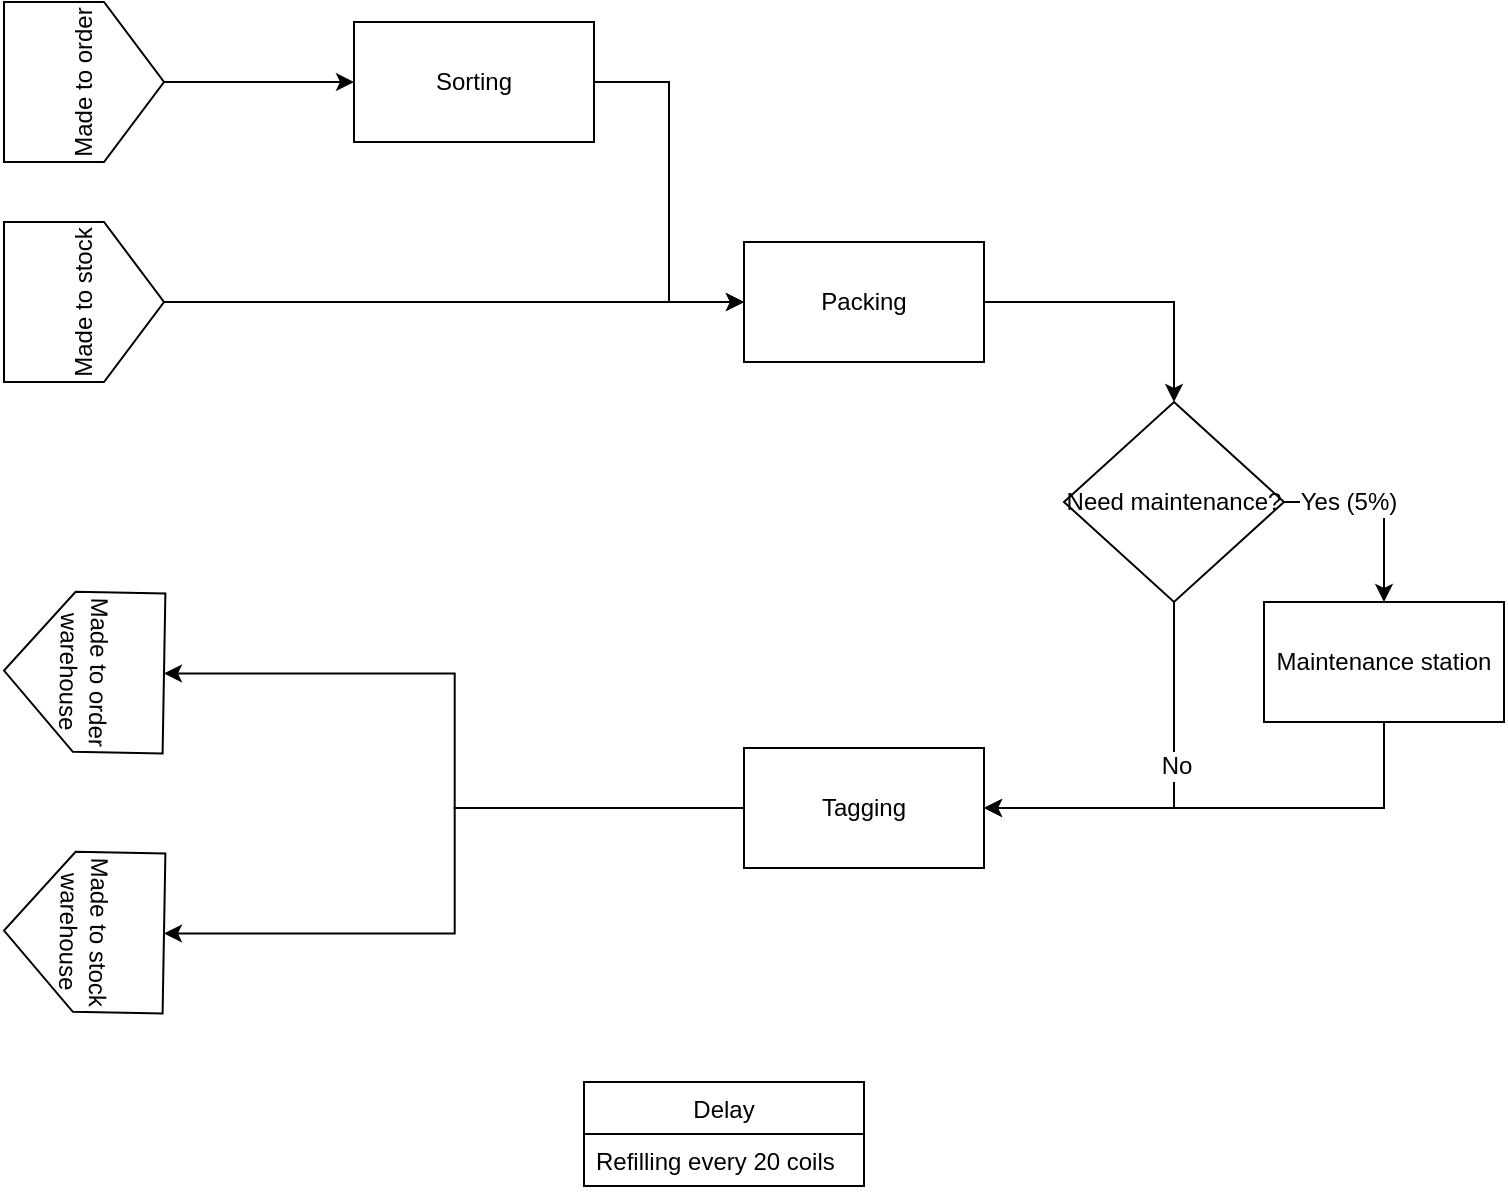 <mxfile version="10.7.5" type="github"><diagram id="MQRJOGoQG2OJpwe8xgmZ" name="Page-1"><mxGraphModel dx="998" dy="553" grid="1" gridSize="10" guides="1" tooltips="1" connect="1" arrows="1" fold="1" page="1" pageScale="1" pageWidth="850" pageHeight="1100" math="0" shadow="0"><root><mxCell id="0"/><mxCell id="1" parent="0"/><mxCell id="20s-4BES6m9M2UD4s7TP-4" style="edgeStyle=orthogonalEdgeStyle;rounded=0;orthogonalLoop=1;jettySize=auto;html=1;exitX=0.5;exitY=1;exitDx=0;exitDy=0;entryX=0;entryY=0.5;entryDx=0;entryDy=0;" parent="1" source="hUiGlmnoALGMQ3ZnCCEV-1" target="hUiGlmnoALGMQ3ZnCCEV-28" edge="1"><mxGeometry relative="1" as="geometry"><mxPoint x="405" y="240" as="targetPoint"/></mxGeometry></mxCell><mxCell id="hUiGlmnoALGMQ3ZnCCEV-1" value="Made to order" style="shape=offPageConnector;whiteSpace=wrap;html=1;rotation=-90;" parent="1" vertex="1"><mxGeometry x="130" y="200" width="80" height="80" as="geometry"/></mxCell><mxCell id="hUiGlmnoALGMQ3ZnCCEV-21" value="Made to order warehouse" style="shape=offPageConnector;whiteSpace=wrap;html=1;rotation=91;size=0.439;" parent="1" vertex="1"><mxGeometry x="130" y="495" width="80" height="80" as="geometry"/></mxCell><mxCell id="8GHodQ_18b_BcurKWbE8-4" style="edgeStyle=orthogonalEdgeStyle;rounded=0;orthogonalLoop=1;jettySize=auto;html=1;exitX=1;exitY=0.5;exitDx=0;exitDy=0;entryX=0;entryY=0.5;entryDx=0;entryDy=0;" edge="1" parent="1" source="hUiGlmnoALGMQ3ZnCCEV-28" target="8GHodQ_18b_BcurKWbE8-2"><mxGeometry relative="1" as="geometry"/></mxCell><mxCell id="hUiGlmnoALGMQ3ZnCCEV-28" value="Sorting" style="rounded=0;whiteSpace=wrap;html=1;" parent="1" vertex="1"><mxGeometry x="305" y="210" width="120" height="60" as="geometry"/></mxCell><mxCell id="8GHodQ_18b_BcurKWbE8-7" style="edgeStyle=orthogonalEdgeStyle;rounded=0;orthogonalLoop=1;jettySize=auto;html=1;exitX=0;exitY=0.5;exitDx=0;exitDy=0;entryX=0.5;entryY=0;entryDx=0;entryDy=0;" edge="1" parent="1" source="hUiGlmnoALGMQ3ZnCCEV-31" target="8GHodQ_18b_BcurKWbE8-6"><mxGeometry relative="1" as="geometry"/></mxCell><mxCell id="8GHodQ_18b_BcurKWbE8-8" style="edgeStyle=orthogonalEdgeStyle;rounded=0;orthogonalLoop=1;jettySize=auto;html=1;exitX=0;exitY=0.5;exitDx=0;exitDy=0;entryX=0.5;entryY=0;entryDx=0;entryDy=0;" edge="1" parent="1" source="hUiGlmnoALGMQ3ZnCCEV-31" target="hUiGlmnoALGMQ3ZnCCEV-21"><mxGeometry relative="1" as="geometry"/></mxCell><mxCell id="hUiGlmnoALGMQ3ZnCCEV-31" value="Tagging" style="rounded=0;whiteSpace=wrap;html=1;" parent="1" vertex="1"><mxGeometry x="500" y="573" width="120" height="60" as="geometry"/></mxCell><mxCell id="8GHodQ_18b_BcurKWbE8-3" style="edgeStyle=orthogonalEdgeStyle;rounded=0;orthogonalLoop=1;jettySize=auto;html=1;exitX=0.5;exitY=1;exitDx=0;exitDy=0;" edge="1" parent="1" source="8GHodQ_18b_BcurKWbE8-1" target="8GHodQ_18b_BcurKWbE8-2"><mxGeometry relative="1" as="geometry"/></mxCell><mxCell id="8GHodQ_18b_BcurKWbE8-1" value="Made to stock" style="shape=offPageConnector;whiteSpace=wrap;html=1;rotation=-90;" vertex="1" parent="1"><mxGeometry x="130" y="310" width="80" height="80" as="geometry"/></mxCell><mxCell id="8GHodQ_18b_BcurKWbE8-10" style="edgeStyle=orthogonalEdgeStyle;rounded=0;orthogonalLoop=1;jettySize=auto;html=1;exitX=1;exitY=0.5;exitDx=0;exitDy=0;entryX=0.5;entryY=0;entryDx=0;entryDy=0;" edge="1" parent="1" source="8GHodQ_18b_BcurKWbE8-2" target="8GHodQ_18b_BcurKWbE8-9"><mxGeometry relative="1" as="geometry"/></mxCell><mxCell id="8GHodQ_18b_BcurKWbE8-2" value="Packing" style="rounded=0;whiteSpace=wrap;html=1;" vertex="1" parent="1"><mxGeometry x="500" y="320" width="120" height="60" as="geometry"/></mxCell><mxCell id="8GHodQ_18b_BcurKWbE8-6" value="Made to stock warehouse" style="shape=offPageConnector;whiteSpace=wrap;html=1;rotation=91;size=0.439;" vertex="1" parent="1"><mxGeometry x="130" y="625" width="80" height="80" as="geometry"/></mxCell><mxCell id="8GHodQ_18b_BcurKWbE8-14" style="edgeStyle=orthogonalEdgeStyle;rounded=0;orthogonalLoop=1;jettySize=auto;html=1;exitX=1;exitY=0.5;exitDx=0;exitDy=0;entryX=0.5;entryY=0;entryDx=0;entryDy=0;" edge="1" parent="1" source="8GHodQ_18b_BcurKWbE8-9" target="8GHodQ_18b_BcurKWbE8-13"><mxGeometry relative="1" as="geometry"/></mxCell><mxCell id="8GHodQ_18b_BcurKWbE8-15" value="Yes (5%)" style="text;html=1;resizable=0;points=[];align=center;verticalAlign=middle;labelBackgroundColor=#ffffff;" vertex="1" connectable="0" parent="8GHodQ_18b_BcurKWbE8-14"><mxGeometry x="-0.36" relative="1" as="geometry"><mxPoint as="offset"/></mxGeometry></mxCell><mxCell id="8GHodQ_18b_BcurKWbE8-16" style="edgeStyle=orthogonalEdgeStyle;rounded=0;orthogonalLoop=1;jettySize=auto;html=1;exitX=0.5;exitY=1;exitDx=0;exitDy=0;entryX=1;entryY=0.5;entryDx=0;entryDy=0;" edge="1" parent="1" source="8GHodQ_18b_BcurKWbE8-9" target="hUiGlmnoALGMQ3ZnCCEV-31"><mxGeometry relative="1" as="geometry"/></mxCell><mxCell id="8GHodQ_18b_BcurKWbE8-17" value="No" style="text;html=1;resizable=0;points=[];align=center;verticalAlign=middle;labelBackgroundColor=#ffffff;" vertex="1" connectable="0" parent="8GHodQ_18b_BcurKWbE8-16"><mxGeometry x="-0.179" y="1" relative="1" as="geometry"><mxPoint as="offset"/></mxGeometry></mxCell><mxCell id="8GHodQ_18b_BcurKWbE8-9" value="Need maintenance?" style="rhombus;whiteSpace=wrap;html=1;" vertex="1" parent="1"><mxGeometry x="660" y="400" width="110" height="100" as="geometry"/></mxCell><mxCell id="8GHodQ_18b_BcurKWbE8-18" style="edgeStyle=orthogonalEdgeStyle;rounded=0;orthogonalLoop=1;jettySize=auto;html=1;exitX=0.5;exitY=1;exitDx=0;exitDy=0;entryX=1;entryY=0.5;entryDx=0;entryDy=0;" edge="1" parent="1" source="8GHodQ_18b_BcurKWbE8-13" target="hUiGlmnoALGMQ3ZnCCEV-31"><mxGeometry relative="1" as="geometry"/></mxCell><mxCell id="8GHodQ_18b_BcurKWbE8-13" value="Maintenance station" style="rounded=0;whiteSpace=wrap;html=1;" vertex="1" parent="1"><mxGeometry x="760" y="500" width="120" height="60" as="geometry"/></mxCell><mxCell id="8GHodQ_18b_BcurKWbE8-21" value="Delay" style="swimlane;fontStyle=0;childLayout=stackLayout;horizontal=1;startSize=26;fillColor=none;horizontalStack=0;resizeParent=1;resizeParentMax=0;resizeLast=0;collapsible=1;marginBottom=0;" vertex="1" parent="1"><mxGeometry x="420" y="740" width="140" height="52" as="geometry"/></mxCell><mxCell id="8GHodQ_18b_BcurKWbE8-22" value="Refilling every 20 coils" style="text;strokeColor=none;fillColor=none;align=left;verticalAlign=top;spacingLeft=4;spacingRight=4;overflow=hidden;rotatable=0;points=[[0,0.5],[1,0.5]];portConstraint=eastwest;" vertex="1" parent="8GHodQ_18b_BcurKWbE8-21"><mxGeometry y="26" width="140" height="26" as="geometry"/></mxCell></root></mxGraphModel></diagram></mxfile>